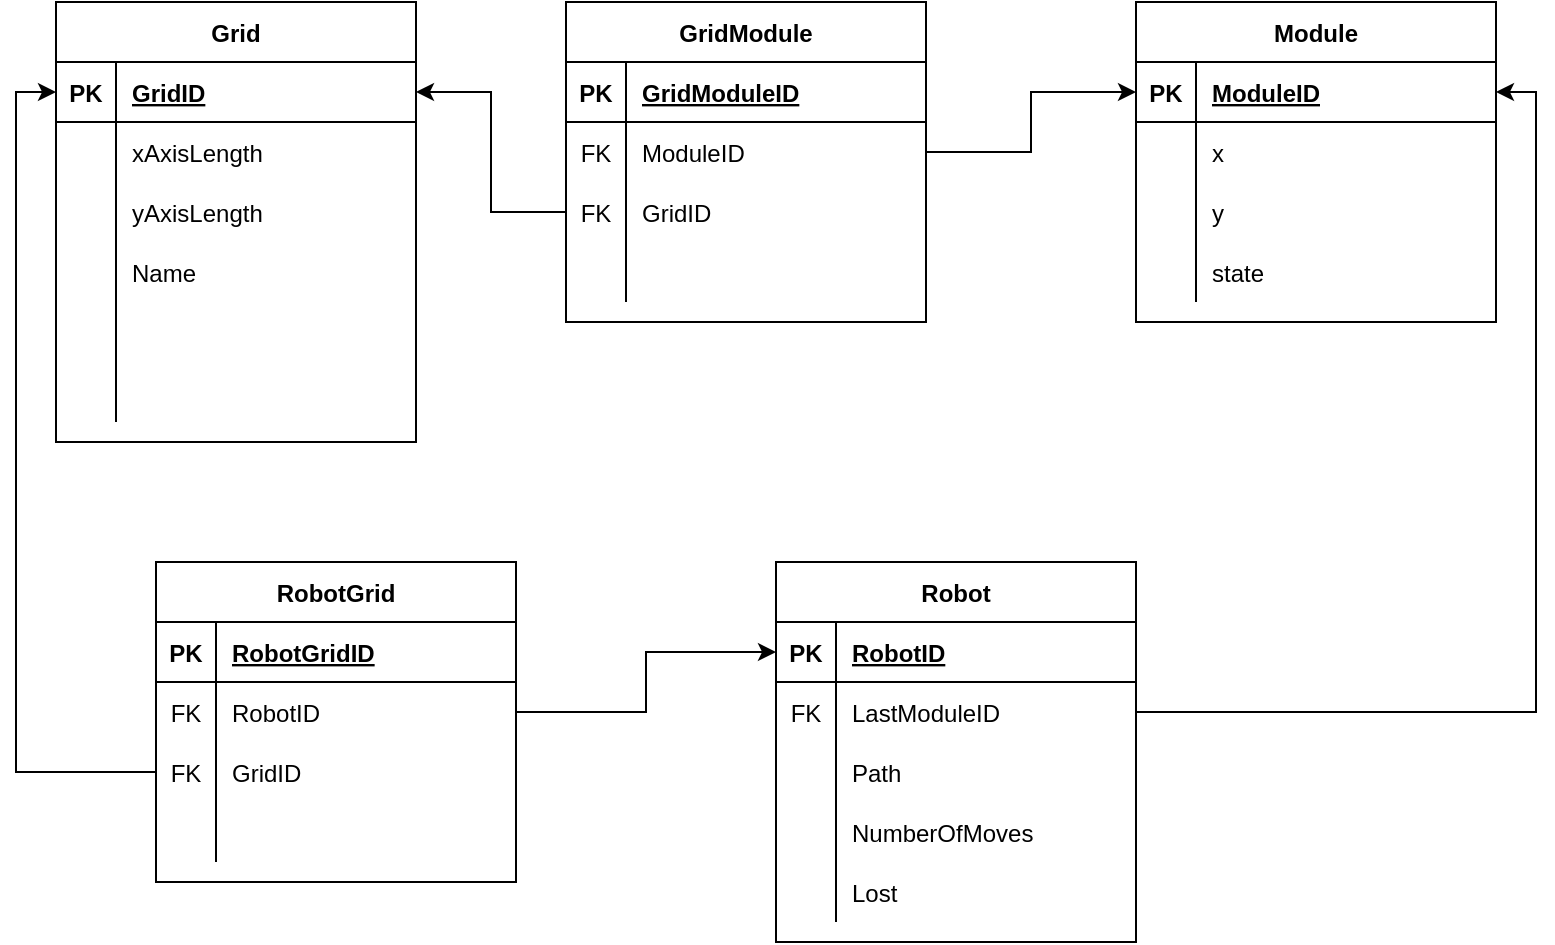 <mxfile version="14.9.2" type="github">
  <diagram id="R2lEEEUBdFMjLlhIrx00" name="Page-1">
    <mxGraphModel dx="1782" dy="957" grid="1" gridSize="10" guides="1" tooltips="1" connect="1" arrows="1" fold="1" page="1" pageScale="1" pageWidth="850" pageHeight="1100" math="0" shadow="0" extFonts="Permanent Marker^https://fonts.googleapis.com/css?family=Permanent+Marker">
      <root>
        <mxCell id="0" />
        <mxCell id="1" parent="0" />
        <mxCell id="70l8kbU98DzbqjqNZdjx-1" value="Robot" style="shape=table;startSize=30;container=1;collapsible=1;childLayout=tableLayout;fixedRows=1;rowLines=0;fontStyle=1;align=center;resizeLast=1;" vertex="1" parent="1">
          <mxGeometry x="440" y="360" width="180" height="190" as="geometry" />
        </mxCell>
        <mxCell id="70l8kbU98DzbqjqNZdjx-2" value="" style="shape=partialRectangle;collapsible=0;dropTarget=0;pointerEvents=0;fillColor=none;top=0;left=0;bottom=1;right=0;points=[[0,0.5],[1,0.5]];portConstraint=eastwest;" vertex="1" parent="70l8kbU98DzbqjqNZdjx-1">
          <mxGeometry y="30" width="180" height="30" as="geometry" />
        </mxCell>
        <mxCell id="70l8kbU98DzbqjqNZdjx-3" value="PK" style="shape=partialRectangle;connectable=0;fillColor=none;top=0;left=0;bottom=0;right=0;fontStyle=1;overflow=hidden;" vertex="1" parent="70l8kbU98DzbqjqNZdjx-2">
          <mxGeometry width="30" height="30" as="geometry" />
        </mxCell>
        <mxCell id="70l8kbU98DzbqjqNZdjx-4" value="RobotID" style="shape=partialRectangle;connectable=0;fillColor=none;top=0;left=0;bottom=0;right=0;align=left;spacingLeft=6;fontStyle=5;overflow=hidden;" vertex="1" parent="70l8kbU98DzbqjqNZdjx-2">
          <mxGeometry x="30" width="150" height="30" as="geometry" />
        </mxCell>
        <mxCell id="70l8kbU98DzbqjqNZdjx-112" value="" style="shape=partialRectangle;collapsible=0;dropTarget=0;pointerEvents=0;fillColor=none;top=0;left=0;bottom=0;right=0;points=[[0,0.5],[1,0.5]];portConstraint=eastwest;" vertex="1" parent="70l8kbU98DzbqjqNZdjx-1">
          <mxGeometry y="60" width="180" height="30" as="geometry" />
        </mxCell>
        <mxCell id="70l8kbU98DzbqjqNZdjx-113" value="FK" style="shape=partialRectangle;connectable=0;fillColor=none;top=0;left=0;bottom=0;right=0;editable=1;overflow=hidden;" vertex="1" parent="70l8kbU98DzbqjqNZdjx-112">
          <mxGeometry width="30" height="30" as="geometry" />
        </mxCell>
        <mxCell id="70l8kbU98DzbqjqNZdjx-114" value="LastModuleID" style="shape=partialRectangle;connectable=0;fillColor=none;top=0;left=0;bottom=0;right=0;align=left;spacingLeft=6;overflow=hidden;" vertex="1" parent="70l8kbU98DzbqjqNZdjx-112">
          <mxGeometry x="30" width="150" height="30" as="geometry" />
        </mxCell>
        <mxCell id="70l8kbU98DzbqjqNZdjx-5" value="" style="shape=partialRectangle;collapsible=0;dropTarget=0;pointerEvents=0;fillColor=none;top=0;left=0;bottom=0;right=0;points=[[0,0.5],[1,0.5]];portConstraint=eastwest;" vertex="1" parent="70l8kbU98DzbqjqNZdjx-1">
          <mxGeometry y="90" width="180" height="30" as="geometry" />
        </mxCell>
        <mxCell id="70l8kbU98DzbqjqNZdjx-6" value="" style="shape=partialRectangle;connectable=0;fillColor=none;top=0;left=0;bottom=0;right=0;editable=1;overflow=hidden;" vertex="1" parent="70l8kbU98DzbqjqNZdjx-5">
          <mxGeometry width="30" height="30" as="geometry" />
        </mxCell>
        <mxCell id="70l8kbU98DzbqjqNZdjx-7" value="Path" style="shape=partialRectangle;connectable=0;fillColor=none;top=0;left=0;bottom=0;right=0;align=left;spacingLeft=6;overflow=hidden;" vertex="1" parent="70l8kbU98DzbqjqNZdjx-5">
          <mxGeometry x="30" width="150" height="30" as="geometry" />
        </mxCell>
        <mxCell id="70l8kbU98DzbqjqNZdjx-8" value="" style="shape=partialRectangle;collapsible=0;dropTarget=0;pointerEvents=0;fillColor=none;top=0;left=0;bottom=0;right=0;points=[[0,0.5],[1,0.5]];portConstraint=eastwest;" vertex="1" parent="70l8kbU98DzbqjqNZdjx-1">
          <mxGeometry y="120" width="180" height="30" as="geometry" />
        </mxCell>
        <mxCell id="70l8kbU98DzbqjqNZdjx-9" value="" style="shape=partialRectangle;connectable=0;fillColor=none;top=0;left=0;bottom=0;right=0;editable=1;overflow=hidden;" vertex="1" parent="70l8kbU98DzbqjqNZdjx-8">
          <mxGeometry width="30" height="30" as="geometry" />
        </mxCell>
        <mxCell id="70l8kbU98DzbqjqNZdjx-10" value="NumberOfMoves" style="shape=partialRectangle;connectable=0;fillColor=none;top=0;left=0;bottom=0;right=0;align=left;spacingLeft=6;overflow=hidden;" vertex="1" parent="70l8kbU98DzbqjqNZdjx-8">
          <mxGeometry x="30" width="150" height="30" as="geometry" />
        </mxCell>
        <mxCell id="70l8kbU98DzbqjqNZdjx-11" value="" style="shape=partialRectangle;collapsible=0;dropTarget=0;pointerEvents=0;fillColor=none;top=0;left=0;bottom=0;right=0;points=[[0,0.5],[1,0.5]];portConstraint=eastwest;" vertex="1" parent="70l8kbU98DzbqjqNZdjx-1">
          <mxGeometry y="150" width="180" height="30" as="geometry" />
        </mxCell>
        <mxCell id="70l8kbU98DzbqjqNZdjx-12" value="" style="shape=partialRectangle;connectable=0;fillColor=none;top=0;left=0;bottom=0;right=0;editable=1;overflow=hidden;" vertex="1" parent="70l8kbU98DzbqjqNZdjx-11">
          <mxGeometry width="30" height="30" as="geometry" />
        </mxCell>
        <mxCell id="70l8kbU98DzbqjqNZdjx-13" value="Lost" style="shape=partialRectangle;connectable=0;fillColor=none;top=0;left=0;bottom=0;right=0;align=left;spacingLeft=6;overflow=hidden;" vertex="1" parent="70l8kbU98DzbqjqNZdjx-11">
          <mxGeometry x="30" width="150" height="30" as="geometry" />
        </mxCell>
        <mxCell id="70l8kbU98DzbqjqNZdjx-14" value="RobotGrid" style="shape=table;startSize=30;container=1;collapsible=1;childLayout=tableLayout;fixedRows=1;rowLines=0;fontStyle=1;align=center;resizeLast=1;" vertex="1" parent="1">
          <mxGeometry x="130" y="360" width="180" height="160" as="geometry" />
        </mxCell>
        <mxCell id="70l8kbU98DzbqjqNZdjx-15" value="" style="shape=partialRectangle;collapsible=0;dropTarget=0;pointerEvents=0;fillColor=none;top=0;left=0;bottom=1;right=0;points=[[0,0.5],[1,0.5]];portConstraint=eastwest;" vertex="1" parent="70l8kbU98DzbqjqNZdjx-14">
          <mxGeometry y="30" width="180" height="30" as="geometry" />
        </mxCell>
        <mxCell id="70l8kbU98DzbqjqNZdjx-16" value="PK" style="shape=partialRectangle;connectable=0;fillColor=none;top=0;left=0;bottom=0;right=0;fontStyle=1;overflow=hidden;" vertex="1" parent="70l8kbU98DzbqjqNZdjx-15">
          <mxGeometry width="30" height="30" as="geometry" />
        </mxCell>
        <mxCell id="70l8kbU98DzbqjqNZdjx-17" value="RobotGridID" style="shape=partialRectangle;connectable=0;fillColor=none;top=0;left=0;bottom=0;right=0;align=left;spacingLeft=6;fontStyle=5;overflow=hidden;" vertex="1" parent="70l8kbU98DzbqjqNZdjx-15">
          <mxGeometry x="30" width="150" height="30" as="geometry" />
        </mxCell>
        <mxCell id="70l8kbU98DzbqjqNZdjx-18" value="" style="shape=partialRectangle;collapsible=0;dropTarget=0;pointerEvents=0;fillColor=none;top=0;left=0;bottom=0;right=0;points=[[0,0.5],[1,0.5]];portConstraint=eastwest;" vertex="1" parent="70l8kbU98DzbqjqNZdjx-14">
          <mxGeometry y="60" width="180" height="30" as="geometry" />
        </mxCell>
        <mxCell id="70l8kbU98DzbqjqNZdjx-19" value="FK" style="shape=partialRectangle;connectable=0;fillColor=none;top=0;left=0;bottom=0;right=0;editable=1;overflow=hidden;" vertex="1" parent="70l8kbU98DzbqjqNZdjx-18">
          <mxGeometry width="30" height="30" as="geometry" />
        </mxCell>
        <mxCell id="70l8kbU98DzbqjqNZdjx-20" value="RobotID" style="shape=partialRectangle;connectable=0;fillColor=none;top=0;left=0;bottom=0;right=0;align=left;spacingLeft=6;overflow=hidden;" vertex="1" parent="70l8kbU98DzbqjqNZdjx-18">
          <mxGeometry x="30" width="150" height="30" as="geometry" />
        </mxCell>
        <mxCell id="70l8kbU98DzbqjqNZdjx-21" value="" style="shape=partialRectangle;collapsible=0;dropTarget=0;pointerEvents=0;fillColor=none;top=0;left=0;bottom=0;right=0;points=[[0,0.5],[1,0.5]];portConstraint=eastwest;" vertex="1" parent="70l8kbU98DzbqjqNZdjx-14">
          <mxGeometry y="90" width="180" height="30" as="geometry" />
        </mxCell>
        <mxCell id="70l8kbU98DzbqjqNZdjx-22" value="FK" style="shape=partialRectangle;connectable=0;fillColor=none;top=0;left=0;bottom=0;right=0;editable=1;overflow=hidden;" vertex="1" parent="70l8kbU98DzbqjqNZdjx-21">
          <mxGeometry width="30" height="30" as="geometry" />
        </mxCell>
        <mxCell id="70l8kbU98DzbqjqNZdjx-23" value="GridID" style="shape=partialRectangle;connectable=0;fillColor=none;top=0;left=0;bottom=0;right=0;align=left;spacingLeft=6;overflow=hidden;" vertex="1" parent="70l8kbU98DzbqjqNZdjx-21">
          <mxGeometry x="30" width="150" height="30" as="geometry" />
        </mxCell>
        <mxCell id="70l8kbU98DzbqjqNZdjx-24" value="" style="shape=partialRectangle;collapsible=0;dropTarget=0;pointerEvents=0;fillColor=none;top=0;left=0;bottom=0;right=0;points=[[0,0.5],[1,0.5]];portConstraint=eastwest;" vertex="1" parent="70l8kbU98DzbqjqNZdjx-14">
          <mxGeometry y="120" width="180" height="30" as="geometry" />
        </mxCell>
        <mxCell id="70l8kbU98DzbqjqNZdjx-25" value="" style="shape=partialRectangle;connectable=0;fillColor=none;top=0;left=0;bottom=0;right=0;editable=1;overflow=hidden;" vertex="1" parent="70l8kbU98DzbqjqNZdjx-24">
          <mxGeometry width="30" height="30" as="geometry" />
        </mxCell>
        <mxCell id="70l8kbU98DzbqjqNZdjx-26" value="" style="shape=partialRectangle;connectable=0;fillColor=none;top=0;left=0;bottom=0;right=0;align=left;spacingLeft=6;overflow=hidden;" vertex="1" parent="70l8kbU98DzbqjqNZdjx-24">
          <mxGeometry x="30" width="150" height="30" as="geometry" />
        </mxCell>
        <mxCell id="70l8kbU98DzbqjqNZdjx-27" value="Grid" style="shape=table;startSize=30;container=1;collapsible=1;childLayout=tableLayout;fixedRows=1;rowLines=0;fontStyle=1;align=center;resizeLast=1;" vertex="1" parent="1">
          <mxGeometry x="80" y="80" width="180" height="220" as="geometry" />
        </mxCell>
        <mxCell id="70l8kbU98DzbqjqNZdjx-28" value="" style="shape=partialRectangle;collapsible=0;dropTarget=0;pointerEvents=0;fillColor=none;top=0;left=0;bottom=1;right=0;points=[[0,0.5],[1,0.5]];portConstraint=eastwest;" vertex="1" parent="70l8kbU98DzbqjqNZdjx-27">
          <mxGeometry y="30" width="180" height="30" as="geometry" />
        </mxCell>
        <mxCell id="70l8kbU98DzbqjqNZdjx-29" value="PK" style="shape=partialRectangle;connectable=0;fillColor=none;top=0;left=0;bottom=0;right=0;fontStyle=1;overflow=hidden;" vertex="1" parent="70l8kbU98DzbqjqNZdjx-28">
          <mxGeometry width="30" height="30" as="geometry" />
        </mxCell>
        <mxCell id="70l8kbU98DzbqjqNZdjx-30" value="GridID" style="shape=partialRectangle;connectable=0;fillColor=none;top=0;left=0;bottom=0;right=0;align=left;spacingLeft=6;fontStyle=5;overflow=hidden;" vertex="1" parent="70l8kbU98DzbqjqNZdjx-28">
          <mxGeometry x="30" width="150" height="30" as="geometry" />
        </mxCell>
        <mxCell id="70l8kbU98DzbqjqNZdjx-37" value="" style="shape=partialRectangle;collapsible=0;dropTarget=0;pointerEvents=0;fillColor=none;top=0;left=0;bottom=0;right=0;points=[[0,0.5],[1,0.5]];portConstraint=eastwest;" vertex="1" parent="70l8kbU98DzbqjqNZdjx-27">
          <mxGeometry y="60" width="180" height="30" as="geometry" />
        </mxCell>
        <mxCell id="70l8kbU98DzbqjqNZdjx-38" value="" style="shape=partialRectangle;connectable=0;fillColor=none;top=0;left=0;bottom=0;right=0;editable=1;overflow=hidden;" vertex="1" parent="70l8kbU98DzbqjqNZdjx-37">
          <mxGeometry width="30" height="30" as="geometry" />
        </mxCell>
        <mxCell id="70l8kbU98DzbqjqNZdjx-39" value="xAxisLength" style="shape=partialRectangle;connectable=0;fillColor=none;top=0;left=0;bottom=0;right=0;align=left;spacingLeft=6;overflow=hidden;" vertex="1" parent="70l8kbU98DzbqjqNZdjx-37">
          <mxGeometry x="30" width="150" height="30" as="geometry" />
        </mxCell>
        <mxCell id="70l8kbU98DzbqjqNZdjx-90" value="" style="shape=partialRectangle;collapsible=0;dropTarget=0;pointerEvents=0;fillColor=none;top=0;left=0;bottom=0;right=0;points=[[0,0.5],[1,0.5]];portConstraint=eastwest;" vertex="1" parent="70l8kbU98DzbqjqNZdjx-27">
          <mxGeometry y="90" width="180" height="30" as="geometry" />
        </mxCell>
        <mxCell id="70l8kbU98DzbqjqNZdjx-91" value="" style="shape=partialRectangle;connectable=0;fillColor=none;top=0;left=0;bottom=0;right=0;editable=1;overflow=hidden;" vertex="1" parent="70l8kbU98DzbqjqNZdjx-90">
          <mxGeometry width="30" height="30" as="geometry" />
        </mxCell>
        <mxCell id="70l8kbU98DzbqjqNZdjx-92" value="yAxisLength" style="shape=partialRectangle;connectable=0;fillColor=none;top=0;left=0;bottom=0;right=0;align=left;spacingLeft=6;overflow=hidden;" vertex="1" parent="70l8kbU98DzbqjqNZdjx-90">
          <mxGeometry x="30" width="150" height="30" as="geometry" />
        </mxCell>
        <mxCell id="70l8kbU98DzbqjqNZdjx-31" value="" style="shape=partialRectangle;collapsible=0;dropTarget=0;pointerEvents=0;fillColor=none;top=0;left=0;bottom=0;right=0;points=[[0,0.5],[1,0.5]];portConstraint=eastwest;" vertex="1" parent="70l8kbU98DzbqjqNZdjx-27">
          <mxGeometry y="120" width="180" height="30" as="geometry" />
        </mxCell>
        <mxCell id="70l8kbU98DzbqjqNZdjx-32" value="" style="shape=partialRectangle;connectable=0;fillColor=none;top=0;left=0;bottom=0;right=0;editable=1;overflow=hidden;" vertex="1" parent="70l8kbU98DzbqjqNZdjx-31">
          <mxGeometry width="30" height="30" as="geometry" />
        </mxCell>
        <mxCell id="70l8kbU98DzbqjqNZdjx-33" value="Name" style="shape=partialRectangle;connectable=0;fillColor=none;top=0;left=0;bottom=0;right=0;align=left;spacingLeft=6;overflow=hidden;" vertex="1" parent="70l8kbU98DzbqjqNZdjx-31">
          <mxGeometry x="30" width="150" height="30" as="geometry" />
        </mxCell>
        <mxCell id="70l8kbU98DzbqjqNZdjx-70" value="" style="shape=partialRectangle;collapsible=0;dropTarget=0;pointerEvents=0;fillColor=none;top=0;left=0;bottom=0;right=0;points=[[0,0.5],[1,0.5]];portConstraint=eastwest;" vertex="1" parent="70l8kbU98DzbqjqNZdjx-27">
          <mxGeometry y="150" width="180" height="30" as="geometry" />
        </mxCell>
        <mxCell id="70l8kbU98DzbqjqNZdjx-71" value="" style="shape=partialRectangle;connectable=0;fillColor=none;top=0;left=0;bottom=0;right=0;editable=1;overflow=hidden;" vertex="1" parent="70l8kbU98DzbqjqNZdjx-70">
          <mxGeometry width="30" height="30" as="geometry" />
        </mxCell>
        <mxCell id="70l8kbU98DzbqjqNZdjx-72" value="" style="shape=partialRectangle;connectable=0;fillColor=none;top=0;left=0;bottom=0;right=0;align=left;spacingLeft=6;overflow=hidden;" vertex="1" parent="70l8kbU98DzbqjqNZdjx-70">
          <mxGeometry x="30" width="150" height="30" as="geometry" />
        </mxCell>
        <mxCell id="70l8kbU98DzbqjqNZdjx-34" value="" style="shape=partialRectangle;collapsible=0;dropTarget=0;pointerEvents=0;fillColor=none;top=0;left=0;bottom=0;right=0;points=[[0,0.5],[1,0.5]];portConstraint=eastwest;" vertex="1" parent="70l8kbU98DzbqjqNZdjx-27">
          <mxGeometry y="180" width="180" height="30" as="geometry" />
        </mxCell>
        <mxCell id="70l8kbU98DzbqjqNZdjx-35" value="" style="shape=partialRectangle;connectable=0;fillColor=none;top=0;left=0;bottom=0;right=0;editable=1;overflow=hidden;" vertex="1" parent="70l8kbU98DzbqjqNZdjx-34">
          <mxGeometry width="30" height="30" as="geometry" />
        </mxCell>
        <mxCell id="70l8kbU98DzbqjqNZdjx-36" value="" style="shape=partialRectangle;connectable=0;fillColor=none;top=0;left=0;bottom=0;right=0;align=left;spacingLeft=6;overflow=hidden;" vertex="1" parent="70l8kbU98DzbqjqNZdjx-34">
          <mxGeometry x="30" width="150" height="30" as="geometry" />
        </mxCell>
        <mxCell id="70l8kbU98DzbqjqNZdjx-40" value="GridModule" style="shape=table;startSize=30;container=1;collapsible=1;childLayout=tableLayout;fixedRows=1;rowLines=0;fontStyle=1;align=center;resizeLast=1;" vertex="1" parent="1">
          <mxGeometry x="335" y="80" width="180" height="160" as="geometry" />
        </mxCell>
        <mxCell id="70l8kbU98DzbqjqNZdjx-41" value="" style="shape=partialRectangle;collapsible=0;dropTarget=0;pointerEvents=0;fillColor=none;top=0;left=0;bottom=1;right=0;points=[[0,0.5],[1,0.5]];portConstraint=eastwest;" vertex="1" parent="70l8kbU98DzbqjqNZdjx-40">
          <mxGeometry y="30" width="180" height="30" as="geometry" />
        </mxCell>
        <mxCell id="70l8kbU98DzbqjqNZdjx-42" value="PK" style="shape=partialRectangle;connectable=0;fillColor=none;top=0;left=0;bottom=0;right=0;fontStyle=1;overflow=hidden;" vertex="1" parent="70l8kbU98DzbqjqNZdjx-41">
          <mxGeometry width="30" height="30" as="geometry" />
        </mxCell>
        <mxCell id="70l8kbU98DzbqjqNZdjx-43" value="GridModuleID" style="shape=partialRectangle;connectable=0;fillColor=none;top=0;left=0;bottom=0;right=0;align=left;spacingLeft=6;fontStyle=5;overflow=hidden;" vertex="1" parent="70l8kbU98DzbqjqNZdjx-41">
          <mxGeometry x="30" width="150" height="30" as="geometry" />
        </mxCell>
        <mxCell id="70l8kbU98DzbqjqNZdjx-44" value="" style="shape=partialRectangle;collapsible=0;dropTarget=0;pointerEvents=0;fillColor=none;top=0;left=0;bottom=0;right=0;points=[[0,0.5],[1,0.5]];portConstraint=eastwest;" vertex="1" parent="70l8kbU98DzbqjqNZdjx-40">
          <mxGeometry y="60" width="180" height="30" as="geometry" />
        </mxCell>
        <mxCell id="70l8kbU98DzbqjqNZdjx-45" value="FK" style="shape=partialRectangle;connectable=0;fillColor=none;top=0;left=0;bottom=0;right=0;editable=1;overflow=hidden;" vertex="1" parent="70l8kbU98DzbqjqNZdjx-44">
          <mxGeometry width="30" height="30" as="geometry" />
        </mxCell>
        <mxCell id="70l8kbU98DzbqjqNZdjx-46" value="ModuleID" style="shape=partialRectangle;connectable=0;fillColor=none;top=0;left=0;bottom=0;right=0;align=left;spacingLeft=6;overflow=hidden;" vertex="1" parent="70l8kbU98DzbqjqNZdjx-44">
          <mxGeometry x="30" width="150" height="30" as="geometry" />
        </mxCell>
        <mxCell id="70l8kbU98DzbqjqNZdjx-47" value="" style="shape=partialRectangle;collapsible=0;dropTarget=0;pointerEvents=0;fillColor=none;top=0;left=0;bottom=0;right=0;points=[[0,0.5],[1,0.5]];portConstraint=eastwest;" vertex="1" parent="70l8kbU98DzbqjqNZdjx-40">
          <mxGeometry y="90" width="180" height="30" as="geometry" />
        </mxCell>
        <mxCell id="70l8kbU98DzbqjqNZdjx-48" value="FK" style="shape=partialRectangle;connectable=0;fillColor=none;top=0;left=0;bottom=0;right=0;editable=1;overflow=hidden;" vertex="1" parent="70l8kbU98DzbqjqNZdjx-47">
          <mxGeometry width="30" height="30" as="geometry" />
        </mxCell>
        <mxCell id="70l8kbU98DzbqjqNZdjx-49" value="GridID" style="shape=partialRectangle;connectable=0;fillColor=none;top=0;left=0;bottom=0;right=0;align=left;spacingLeft=6;overflow=hidden;" vertex="1" parent="70l8kbU98DzbqjqNZdjx-47">
          <mxGeometry x="30" width="150" height="30" as="geometry" />
        </mxCell>
        <mxCell id="70l8kbU98DzbqjqNZdjx-50" value="" style="shape=partialRectangle;collapsible=0;dropTarget=0;pointerEvents=0;fillColor=none;top=0;left=0;bottom=0;right=0;points=[[0,0.5],[1,0.5]];portConstraint=eastwest;" vertex="1" parent="70l8kbU98DzbqjqNZdjx-40">
          <mxGeometry y="120" width="180" height="30" as="geometry" />
        </mxCell>
        <mxCell id="70l8kbU98DzbqjqNZdjx-51" value="" style="shape=partialRectangle;connectable=0;fillColor=none;top=0;left=0;bottom=0;right=0;editable=1;overflow=hidden;" vertex="1" parent="70l8kbU98DzbqjqNZdjx-50">
          <mxGeometry width="30" height="30" as="geometry" />
        </mxCell>
        <mxCell id="70l8kbU98DzbqjqNZdjx-52" value="" style="shape=partialRectangle;connectable=0;fillColor=none;top=0;left=0;bottom=0;right=0;align=left;spacingLeft=6;overflow=hidden;" vertex="1" parent="70l8kbU98DzbqjqNZdjx-50">
          <mxGeometry x="30" width="150" height="30" as="geometry" />
        </mxCell>
        <mxCell id="70l8kbU98DzbqjqNZdjx-53" value="Module" style="shape=table;startSize=30;container=1;collapsible=1;childLayout=tableLayout;fixedRows=1;rowLines=0;fontStyle=1;align=center;resizeLast=1;" vertex="1" parent="1">
          <mxGeometry x="620" y="80" width="180" height="160" as="geometry" />
        </mxCell>
        <mxCell id="70l8kbU98DzbqjqNZdjx-54" value="" style="shape=partialRectangle;collapsible=0;dropTarget=0;pointerEvents=0;fillColor=none;top=0;left=0;bottom=1;right=0;points=[[0,0.5],[1,0.5]];portConstraint=eastwest;" vertex="1" parent="70l8kbU98DzbqjqNZdjx-53">
          <mxGeometry y="30" width="180" height="30" as="geometry" />
        </mxCell>
        <mxCell id="70l8kbU98DzbqjqNZdjx-55" value="PK" style="shape=partialRectangle;connectable=0;fillColor=none;top=0;left=0;bottom=0;right=0;fontStyle=1;overflow=hidden;" vertex="1" parent="70l8kbU98DzbqjqNZdjx-54">
          <mxGeometry width="30" height="30" as="geometry" />
        </mxCell>
        <mxCell id="70l8kbU98DzbqjqNZdjx-56" value="ModuleID" style="shape=partialRectangle;connectable=0;fillColor=none;top=0;left=0;bottom=0;right=0;align=left;spacingLeft=6;fontStyle=5;overflow=hidden;" vertex="1" parent="70l8kbU98DzbqjqNZdjx-54">
          <mxGeometry x="30" width="150" height="30" as="geometry" />
        </mxCell>
        <mxCell id="70l8kbU98DzbqjqNZdjx-57" value="" style="shape=partialRectangle;collapsible=0;dropTarget=0;pointerEvents=0;fillColor=none;top=0;left=0;bottom=0;right=0;points=[[0,0.5],[1,0.5]];portConstraint=eastwest;" vertex="1" parent="70l8kbU98DzbqjqNZdjx-53">
          <mxGeometry y="60" width="180" height="30" as="geometry" />
        </mxCell>
        <mxCell id="70l8kbU98DzbqjqNZdjx-58" value="" style="shape=partialRectangle;connectable=0;fillColor=none;top=0;left=0;bottom=0;right=0;editable=1;overflow=hidden;" vertex="1" parent="70l8kbU98DzbqjqNZdjx-57">
          <mxGeometry width="30" height="30" as="geometry" />
        </mxCell>
        <mxCell id="70l8kbU98DzbqjqNZdjx-59" value="x" style="shape=partialRectangle;connectable=0;fillColor=none;top=0;left=0;bottom=0;right=0;align=left;spacingLeft=6;overflow=hidden;" vertex="1" parent="70l8kbU98DzbqjqNZdjx-57">
          <mxGeometry x="30" width="150" height="30" as="geometry" />
        </mxCell>
        <mxCell id="70l8kbU98DzbqjqNZdjx-60" value="" style="shape=partialRectangle;collapsible=0;dropTarget=0;pointerEvents=0;fillColor=none;top=0;left=0;bottom=0;right=0;points=[[0,0.5],[1,0.5]];portConstraint=eastwest;" vertex="1" parent="70l8kbU98DzbqjqNZdjx-53">
          <mxGeometry y="90" width="180" height="30" as="geometry" />
        </mxCell>
        <mxCell id="70l8kbU98DzbqjqNZdjx-61" value="" style="shape=partialRectangle;connectable=0;fillColor=none;top=0;left=0;bottom=0;right=0;editable=1;overflow=hidden;" vertex="1" parent="70l8kbU98DzbqjqNZdjx-60">
          <mxGeometry width="30" height="30" as="geometry" />
        </mxCell>
        <mxCell id="70l8kbU98DzbqjqNZdjx-62" value="y" style="shape=partialRectangle;connectable=0;fillColor=none;top=0;left=0;bottom=0;right=0;align=left;spacingLeft=6;overflow=hidden;" vertex="1" parent="70l8kbU98DzbqjqNZdjx-60">
          <mxGeometry x="30" width="150" height="30" as="geometry" />
        </mxCell>
        <mxCell id="70l8kbU98DzbqjqNZdjx-63" value="" style="shape=partialRectangle;collapsible=0;dropTarget=0;pointerEvents=0;fillColor=none;top=0;left=0;bottom=0;right=0;points=[[0,0.5],[1,0.5]];portConstraint=eastwest;" vertex="1" parent="70l8kbU98DzbqjqNZdjx-53">
          <mxGeometry y="120" width="180" height="30" as="geometry" />
        </mxCell>
        <mxCell id="70l8kbU98DzbqjqNZdjx-64" value="" style="shape=partialRectangle;connectable=0;fillColor=none;top=0;left=0;bottom=0;right=0;editable=1;overflow=hidden;" vertex="1" parent="70l8kbU98DzbqjqNZdjx-63">
          <mxGeometry width="30" height="30" as="geometry" />
        </mxCell>
        <mxCell id="70l8kbU98DzbqjqNZdjx-65" value="state" style="shape=partialRectangle;connectable=0;fillColor=none;top=0;left=0;bottom=0;right=0;align=left;spacingLeft=6;overflow=hidden;" vertex="1" parent="70l8kbU98DzbqjqNZdjx-63">
          <mxGeometry x="30" width="150" height="30" as="geometry" />
        </mxCell>
        <mxCell id="70l8kbU98DzbqjqNZdjx-66" style="edgeStyle=orthogonalEdgeStyle;rounded=0;orthogonalLoop=1;jettySize=auto;html=1;entryX=0;entryY=0.5;entryDx=0;entryDy=0;" edge="1" parent="1" source="70l8kbU98DzbqjqNZdjx-44" target="70l8kbU98DzbqjqNZdjx-54">
          <mxGeometry relative="1" as="geometry" />
        </mxCell>
        <mxCell id="70l8kbU98DzbqjqNZdjx-96" style="edgeStyle=orthogonalEdgeStyle;rounded=0;orthogonalLoop=1;jettySize=auto;html=1;entryX=1;entryY=0.5;entryDx=0;entryDy=0;" edge="1" parent="1" source="70l8kbU98DzbqjqNZdjx-47" target="70l8kbU98DzbqjqNZdjx-28">
          <mxGeometry relative="1" as="geometry" />
        </mxCell>
        <mxCell id="70l8kbU98DzbqjqNZdjx-97" style="edgeStyle=orthogonalEdgeStyle;rounded=0;orthogonalLoop=1;jettySize=auto;html=1;entryX=0;entryY=0.5;entryDx=0;entryDy=0;" edge="1" parent="1" source="70l8kbU98DzbqjqNZdjx-21" target="70l8kbU98DzbqjqNZdjx-28">
          <mxGeometry relative="1" as="geometry" />
        </mxCell>
        <mxCell id="70l8kbU98DzbqjqNZdjx-98" style="edgeStyle=orthogonalEdgeStyle;rounded=0;orthogonalLoop=1;jettySize=auto;html=1;entryX=0;entryY=0.5;entryDx=0;entryDy=0;" edge="1" parent="1" source="70l8kbU98DzbqjqNZdjx-18" target="70l8kbU98DzbqjqNZdjx-2">
          <mxGeometry relative="1" as="geometry" />
        </mxCell>
        <mxCell id="70l8kbU98DzbqjqNZdjx-115" style="edgeStyle=orthogonalEdgeStyle;rounded=0;orthogonalLoop=1;jettySize=auto;html=1;entryX=1;entryY=0.5;entryDx=0;entryDy=0;" edge="1" parent="1" source="70l8kbU98DzbqjqNZdjx-112" target="70l8kbU98DzbqjqNZdjx-54">
          <mxGeometry relative="1" as="geometry" />
        </mxCell>
      </root>
    </mxGraphModel>
  </diagram>
</mxfile>
